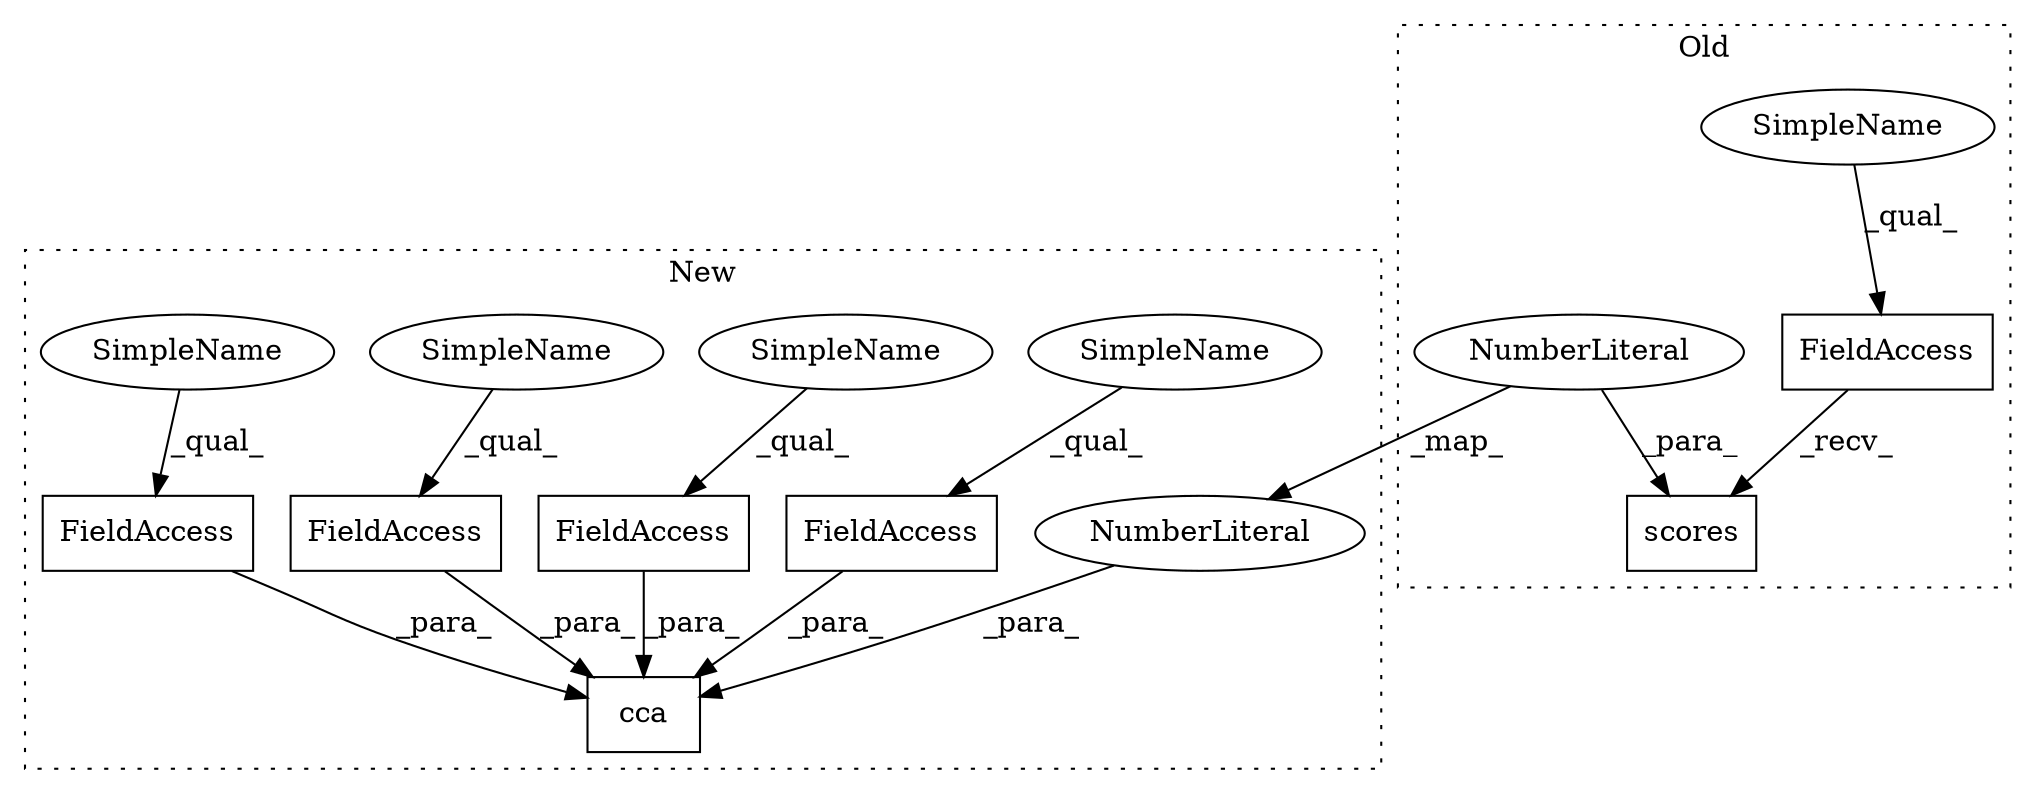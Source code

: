 digraph G {
subgraph cluster0 {
1 [label="scores" a="32" s="15647,15655" l="7,1" shape="box"];
5 [label="FieldAccess" a="22" s="15631" l="15" shape="box"];
9 [label="NumberLiteral" a="34" s="15654" l="1" shape="ellipse"];
10 [label="SimpleName" a="42" s="15631" l="4" shape="ellipse"];
label = "Old";
style="dotted";
}
subgraph cluster1 {
2 [label="cca" a="32" s="15844,15894" l="4,1" shape="box"];
3 [label="FieldAccess" a="22" s="15848" l="6" shape="box"];
4 [label="FieldAccess" a="22" s="15876" l="16" shape="box"];
6 [label="FieldAccess" a="22" s="15862" l="13" shape="box"];
7 [label="FieldAccess" a="22" s="15855" l="6" shape="box"];
8 [label="NumberLiteral" a="34" s="15893" l="1" shape="ellipse"];
11 [label="SimpleName" a="42" s="15855" l="4" shape="ellipse"];
12 [label="SimpleName" a="42" s="15876" l="4" shape="ellipse"];
13 [label="SimpleName" a="42" s="15862" l="4" shape="ellipse"];
14 [label="SimpleName" a="42" s="15848" l="4" shape="ellipse"];
label = "New";
style="dotted";
}
3 -> 2 [label="_para_"];
4 -> 2 [label="_para_"];
5 -> 1 [label="_recv_"];
6 -> 2 [label="_para_"];
7 -> 2 [label="_para_"];
8 -> 2 [label="_para_"];
9 -> 8 [label="_map_"];
9 -> 1 [label="_para_"];
10 -> 5 [label="_qual_"];
11 -> 7 [label="_qual_"];
12 -> 4 [label="_qual_"];
13 -> 6 [label="_qual_"];
14 -> 3 [label="_qual_"];
}